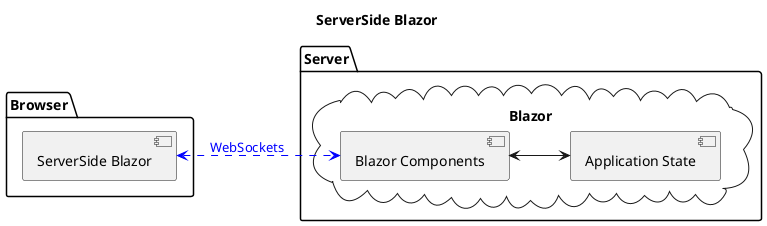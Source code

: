 @startuml

title ServerSide Blazor

skinparam componentStyle uml2
left to right direction

package "Browser" as Browser {
    component "ServerSide Blazor" as BlazorServer
}

package "Server" as Server {
    cloud "Blazor" as Blazor {
        component "Blazor Components" as BlazorComponents
        component "Application State" as AppState
    }
}

BlazorServer <.[#blue].> BlazorComponents : <color blue>WebSockets</color>
BlazorComponents <--> AppState

@enduml